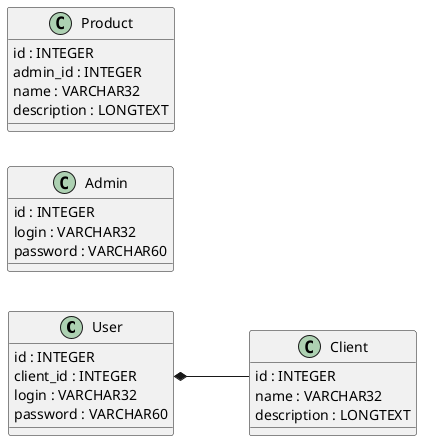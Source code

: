 @startuml
'https://plantuml.com/class-diagram

left to right direction

class User {
  id : INTEGER
  client_id : INTEGER
  login : VARCHAR32
  password : VARCHAR60
}
class Client{
  id : INTEGER
  name : VARCHAR32
  description : LONGTEXT
 }
class Admin{
  id : INTEGER
  login : VARCHAR32
  password : VARCHAR60
}
class Product{
  id : INTEGER
  admin_id : INTEGER
  name : VARCHAR32
  description : LONGTEXT
}

User::client_id *-- Client::id
@enduml